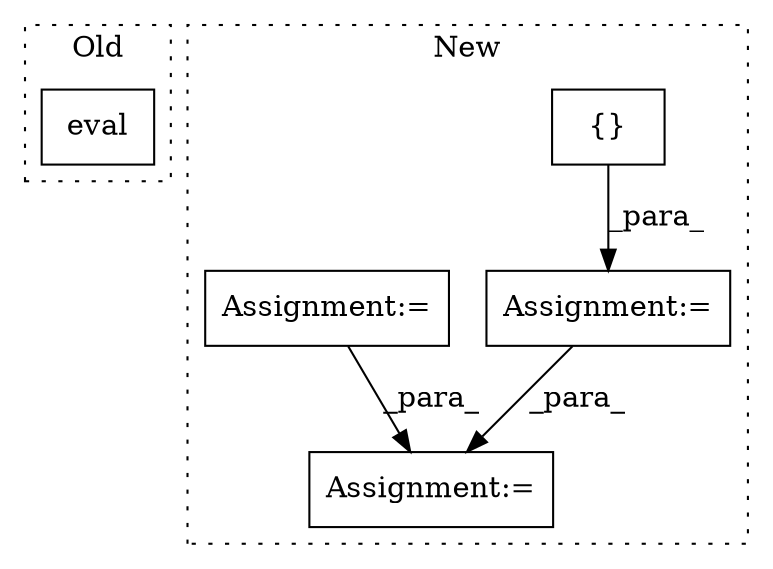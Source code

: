 digraph G {
subgraph cluster0 {
1 [label="eval" a="32" s="2315,2339" l="5,1" shape="box"];
label = "Old";
style="dotted";
}
subgraph cluster1 {
2 [label="{}" a="4" s="3180,3190" l="1,1" shape="box"];
3 [label="Assignment:=" a="7" s="3419,3557" l="68,2" shape="box"];
4 [label="Assignment:=" a="7" s="3222" l="1" shape="box"];
5 [label="Assignment:=" a="7" s="3149" l="1" shape="box"];
label = "New";
style="dotted";
}
2 -> 5 [label="_para_"];
4 -> 3 [label="_para_"];
5 -> 3 [label="_para_"];
}